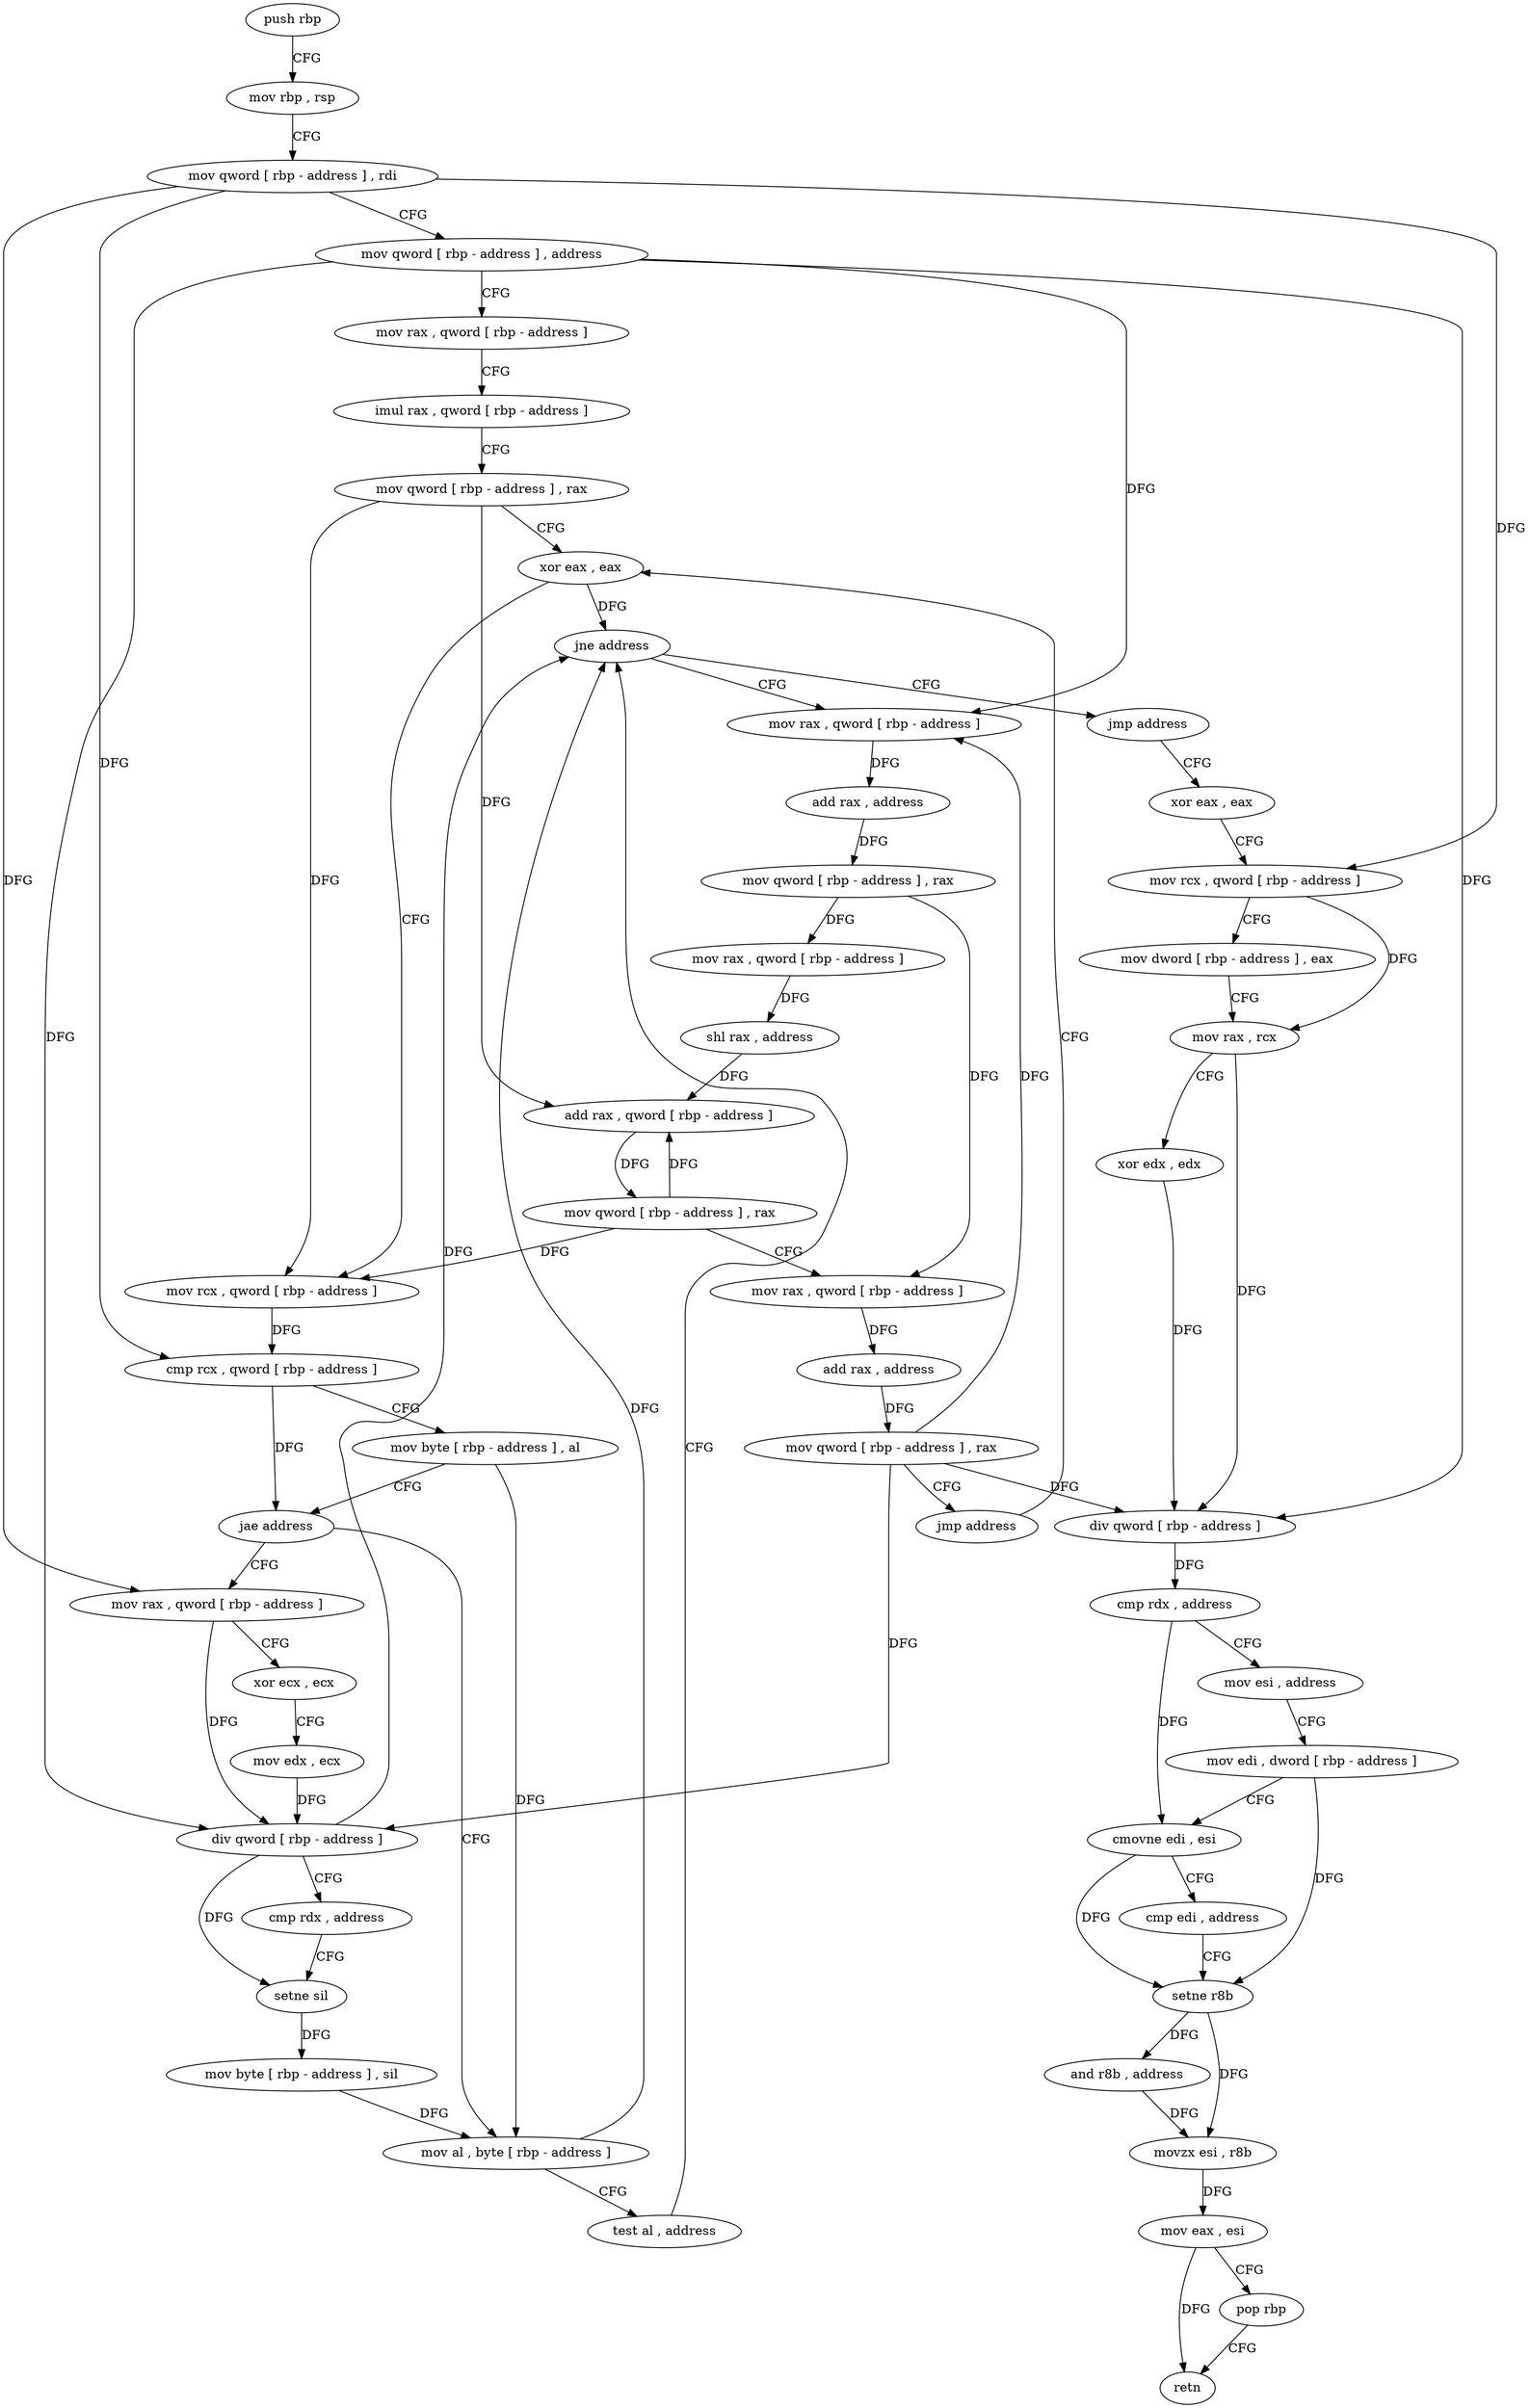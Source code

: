 digraph "func" {
"4239344" [label = "push rbp" ]
"4239345" [label = "mov rbp , rsp" ]
"4239348" [label = "mov qword [ rbp - address ] , rdi" ]
"4239352" [label = "mov qword [ rbp - address ] , address" ]
"4239360" [label = "mov rax , qword [ rbp - address ]" ]
"4239364" [label = "imul rax , qword [ rbp - address ]" ]
"4239369" [label = "mov qword [ rbp - address ] , rax" ]
"4239373" [label = "xor eax , eax" ]
"4239416" [label = "mov al , byte [ rbp - address ]" ]
"4239419" [label = "test al , address" ]
"4239421" [label = "jne address" ]
"4239432" [label = "mov rax , qword [ rbp - address ]" ]
"4239427" [label = "jmp address" ]
"4239392" [label = "mov rax , qword [ rbp - address ]" ]
"4239396" [label = "xor ecx , ecx" ]
"4239398" [label = "mov edx , ecx" ]
"4239400" [label = "div qword [ rbp - address ]" ]
"4239404" [label = "cmp rdx , address" ]
"4239408" [label = "setne sil" ]
"4239412" [label = "mov byte [ rbp - address ] , sil" ]
"4239436" [label = "add rax , address" ]
"4239442" [label = "mov qword [ rbp - address ] , rax" ]
"4239446" [label = "mov rax , qword [ rbp - address ]" ]
"4239450" [label = "shl rax , address" ]
"4239454" [label = "add rax , qword [ rbp - address ]" ]
"4239458" [label = "mov qword [ rbp - address ] , rax" ]
"4239462" [label = "mov rax , qword [ rbp - address ]" ]
"4239466" [label = "add rax , address" ]
"4239472" [label = "mov qword [ rbp - address ] , rax" ]
"4239476" [label = "jmp address" ]
"4239481" [label = "xor eax , eax" ]
"4239375" [label = "mov rcx , qword [ rbp - address ]" ]
"4239379" [label = "cmp rcx , qword [ rbp - address ]" ]
"4239383" [label = "mov byte [ rbp - address ] , al" ]
"4239386" [label = "jae address" ]
"4239483" [label = "mov rcx , qword [ rbp - address ]" ]
"4239487" [label = "mov dword [ rbp - address ] , eax" ]
"4239490" [label = "mov rax , rcx" ]
"4239493" [label = "xor edx , edx" ]
"4239495" [label = "div qword [ rbp - address ]" ]
"4239499" [label = "cmp rdx , address" ]
"4239503" [label = "mov esi , address" ]
"4239508" [label = "mov edi , dword [ rbp - address ]" ]
"4239511" [label = "cmovne edi , esi" ]
"4239514" [label = "cmp edi , address" ]
"4239517" [label = "setne r8b" ]
"4239521" [label = "and r8b , address" ]
"4239525" [label = "movzx esi , r8b" ]
"4239529" [label = "mov eax , esi" ]
"4239531" [label = "pop rbp" ]
"4239532" [label = "retn" ]
"4239344" -> "4239345" [ label = "CFG" ]
"4239345" -> "4239348" [ label = "CFG" ]
"4239348" -> "4239352" [ label = "CFG" ]
"4239348" -> "4239379" [ label = "DFG" ]
"4239348" -> "4239392" [ label = "DFG" ]
"4239348" -> "4239483" [ label = "DFG" ]
"4239352" -> "4239360" [ label = "CFG" ]
"4239352" -> "4239400" [ label = "DFG" ]
"4239352" -> "4239432" [ label = "DFG" ]
"4239352" -> "4239495" [ label = "DFG" ]
"4239360" -> "4239364" [ label = "CFG" ]
"4239364" -> "4239369" [ label = "CFG" ]
"4239369" -> "4239373" [ label = "CFG" ]
"4239369" -> "4239375" [ label = "DFG" ]
"4239369" -> "4239454" [ label = "DFG" ]
"4239373" -> "4239375" [ label = "CFG" ]
"4239373" -> "4239421" [ label = "DFG" ]
"4239416" -> "4239419" [ label = "CFG" ]
"4239416" -> "4239421" [ label = "DFG" ]
"4239419" -> "4239421" [ label = "CFG" ]
"4239421" -> "4239432" [ label = "CFG" ]
"4239421" -> "4239427" [ label = "CFG" ]
"4239432" -> "4239436" [ label = "DFG" ]
"4239427" -> "4239481" [ label = "CFG" ]
"4239392" -> "4239396" [ label = "CFG" ]
"4239392" -> "4239400" [ label = "DFG" ]
"4239396" -> "4239398" [ label = "CFG" ]
"4239398" -> "4239400" [ label = "DFG" ]
"4239400" -> "4239404" [ label = "CFG" ]
"4239400" -> "4239421" [ label = "DFG" ]
"4239400" -> "4239408" [ label = "DFG" ]
"4239404" -> "4239408" [ label = "CFG" ]
"4239408" -> "4239412" [ label = "DFG" ]
"4239412" -> "4239416" [ label = "DFG" ]
"4239436" -> "4239442" [ label = "DFG" ]
"4239442" -> "4239446" [ label = "DFG" ]
"4239442" -> "4239462" [ label = "DFG" ]
"4239446" -> "4239450" [ label = "DFG" ]
"4239450" -> "4239454" [ label = "DFG" ]
"4239454" -> "4239458" [ label = "DFG" ]
"4239458" -> "4239462" [ label = "CFG" ]
"4239458" -> "4239375" [ label = "DFG" ]
"4239458" -> "4239454" [ label = "DFG" ]
"4239462" -> "4239466" [ label = "DFG" ]
"4239466" -> "4239472" [ label = "DFG" ]
"4239472" -> "4239476" [ label = "CFG" ]
"4239472" -> "4239400" [ label = "DFG" ]
"4239472" -> "4239432" [ label = "DFG" ]
"4239472" -> "4239495" [ label = "DFG" ]
"4239476" -> "4239373" [ label = "CFG" ]
"4239481" -> "4239483" [ label = "CFG" ]
"4239375" -> "4239379" [ label = "DFG" ]
"4239379" -> "4239383" [ label = "CFG" ]
"4239379" -> "4239386" [ label = "DFG" ]
"4239383" -> "4239386" [ label = "CFG" ]
"4239383" -> "4239416" [ label = "DFG" ]
"4239386" -> "4239416" [ label = "CFG" ]
"4239386" -> "4239392" [ label = "CFG" ]
"4239483" -> "4239487" [ label = "CFG" ]
"4239483" -> "4239490" [ label = "DFG" ]
"4239487" -> "4239490" [ label = "CFG" ]
"4239490" -> "4239493" [ label = "CFG" ]
"4239490" -> "4239495" [ label = "DFG" ]
"4239493" -> "4239495" [ label = "DFG" ]
"4239495" -> "4239499" [ label = "DFG" ]
"4239499" -> "4239503" [ label = "CFG" ]
"4239499" -> "4239511" [ label = "DFG" ]
"4239503" -> "4239508" [ label = "CFG" ]
"4239508" -> "4239511" [ label = "CFG" ]
"4239508" -> "4239517" [ label = "DFG" ]
"4239511" -> "4239514" [ label = "CFG" ]
"4239511" -> "4239517" [ label = "DFG" ]
"4239514" -> "4239517" [ label = "CFG" ]
"4239517" -> "4239521" [ label = "DFG" ]
"4239517" -> "4239525" [ label = "DFG" ]
"4239521" -> "4239525" [ label = "DFG" ]
"4239525" -> "4239529" [ label = "DFG" ]
"4239529" -> "4239531" [ label = "CFG" ]
"4239529" -> "4239532" [ label = "DFG" ]
"4239531" -> "4239532" [ label = "CFG" ]
}
